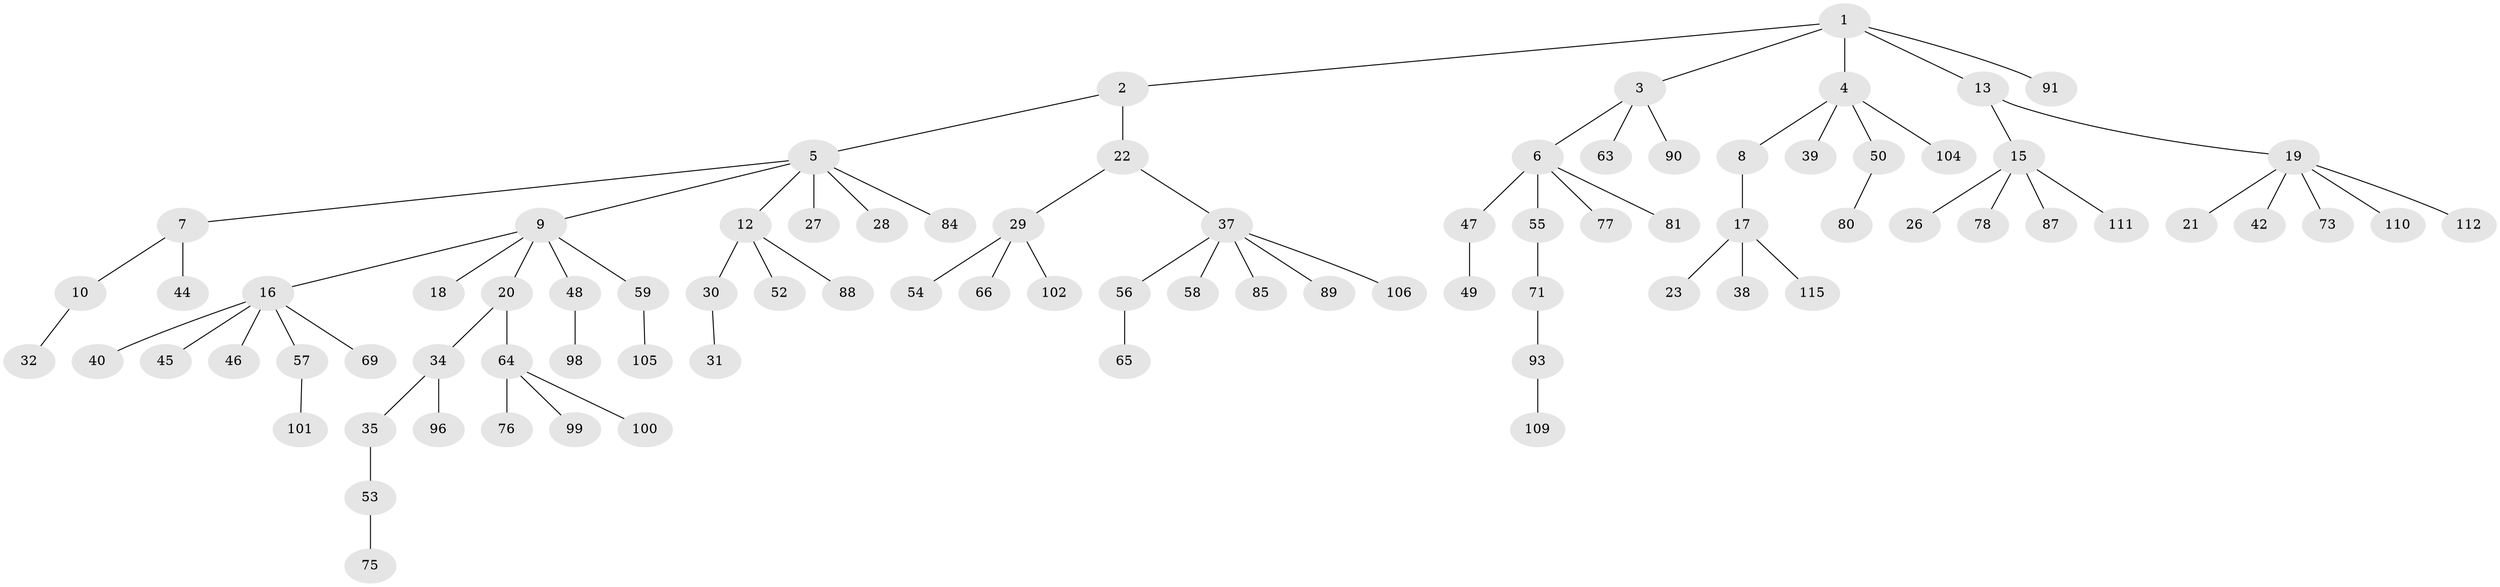 // original degree distribution, {5: 0.06896551724137931, 3: 0.13793103448275862, 6: 0.017241379310344827, 2: 0.1896551724137931, 4: 0.05172413793103448, 1: 0.5344827586206896}
// Generated by graph-tools (version 1.1) at 2025/11/02/27/25 16:11:28]
// undirected, 85 vertices, 84 edges
graph export_dot {
graph [start="1"]
  node [color=gray90,style=filled];
  1;
  2;
  3 [super="+11"];
  4;
  5 [super="+24"];
  6 [super="+33"];
  7;
  8 [super="+51"];
  9 [super="+14"];
  10 [super="+116"];
  12 [super="+25"];
  13 [super="+83"];
  15 [super="+72"];
  16 [super="+60"];
  17 [super="+107"];
  18;
  19 [super="+68"];
  20;
  21;
  22 [super="+36"];
  23;
  26 [super="+41"];
  27;
  28;
  29 [super="+70"];
  30;
  31;
  32;
  34 [super="+61"];
  35 [super="+86"];
  37 [super="+43"];
  38;
  39;
  40;
  42;
  44;
  45 [super="+92"];
  46;
  47;
  48 [super="+82"];
  49;
  50 [super="+74"];
  52 [super="+62"];
  53 [super="+67"];
  54;
  55;
  56;
  57 [super="+114"];
  58;
  59;
  63 [super="+108"];
  64 [super="+95"];
  65 [super="+94"];
  66;
  69 [super="+113"];
  71;
  73 [super="+79"];
  75 [super="+97"];
  76;
  77;
  78;
  80;
  81;
  84;
  85;
  87;
  88;
  89;
  90;
  91;
  93 [super="+103"];
  96;
  98;
  99;
  100;
  101;
  102;
  104;
  105;
  106;
  109;
  110;
  111;
  112;
  115;
  1 -- 2;
  1 -- 3;
  1 -- 4;
  1 -- 13;
  1 -- 91;
  2 -- 5;
  2 -- 22;
  3 -- 6;
  3 -- 90;
  3 -- 63;
  4 -- 8;
  4 -- 39;
  4 -- 50;
  4 -- 104;
  5 -- 7;
  5 -- 9;
  5 -- 12;
  5 -- 27;
  5 -- 28;
  5 -- 84;
  6 -- 81;
  6 -- 47;
  6 -- 77;
  6 -- 55;
  7 -- 10;
  7 -- 44;
  8 -- 17;
  9 -- 48;
  9 -- 16;
  9 -- 18;
  9 -- 20;
  9 -- 59;
  10 -- 32;
  12 -- 88;
  12 -- 52;
  12 -- 30;
  13 -- 15;
  13 -- 19;
  15 -- 26;
  15 -- 78;
  15 -- 87;
  15 -- 111;
  16 -- 40;
  16 -- 45;
  16 -- 46;
  16 -- 57;
  16 -- 69;
  17 -- 23;
  17 -- 38;
  17 -- 115;
  19 -- 21;
  19 -- 42;
  19 -- 112;
  19 -- 73;
  19 -- 110;
  20 -- 34;
  20 -- 64;
  22 -- 29;
  22 -- 37;
  29 -- 54;
  29 -- 66;
  29 -- 102;
  30 -- 31;
  34 -- 35;
  34 -- 96;
  35 -- 53;
  37 -- 85;
  37 -- 106;
  37 -- 56;
  37 -- 89;
  37 -- 58;
  47 -- 49;
  48 -- 98;
  50 -- 80;
  53 -- 75;
  55 -- 71;
  56 -- 65;
  57 -- 101;
  59 -- 105;
  64 -- 76;
  64 -- 99;
  64 -- 100;
  71 -- 93;
  93 -- 109;
}
